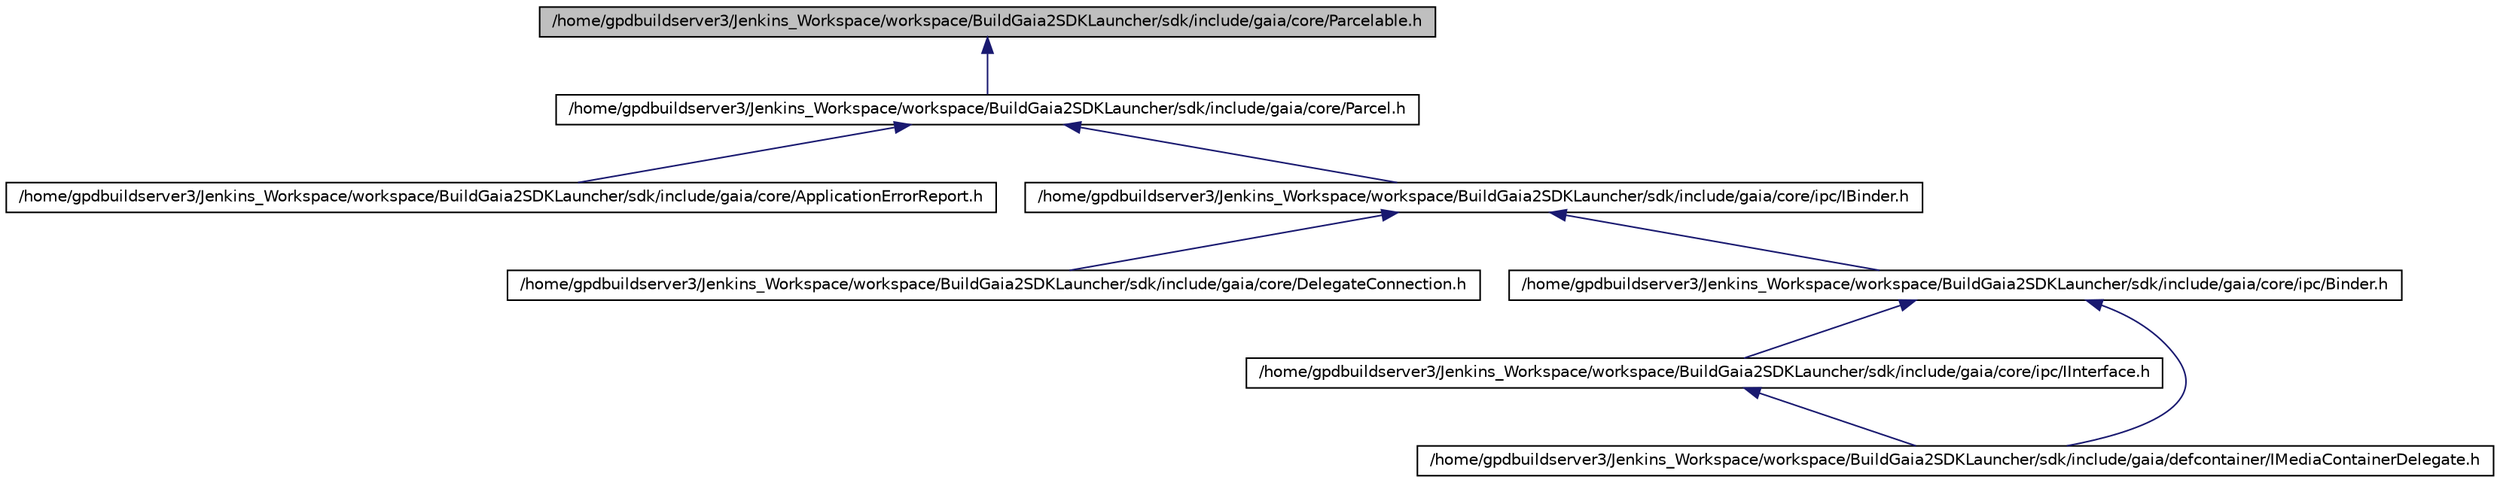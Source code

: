digraph G
{
  edge [fontname="Helvetica",fontsize="10",labelfontname="Helvetica",labelfontsize="10"];
  node [fontname="Helvetica",fontsize="10",shape=record];
  Node1 [label="/home/gpdbuildserver3/Jenkins_Workspace/workspace/BuildGaia2SDKLauncher/sdk/include/gaia/core/Parcelable.h",height=0.2,width=0.4,color="black", fillcolor="grey75", style="filled" fontcolor="black"];
  Node1 -> Node2 [dir=back,color="midnightblue",fontsize="10",style="solid",fontname="Helvetica"];
  Node2 [label="/home/gpdbuildserver3/Jenkins_Workspace/workspace/BuildGaia2SDKLauncher/sdk/include/gaia/core/Parcel.h",height=0.2,width=0.4,color="black", fillcolor="white", style="filled",URL="$df/d57/_parcel_8h.html"];
  Node2 -> Node3 [dir=back,color="midnightblue",fontsize="10",style="solid",fontname="Helvetica"];
  Node3 [label="/home/gpdbuildserver3/Jenkins_Workspace/workspace/BuildGaia2SDKLauncher/sdk/include/gaia/core/ApplicationErrorReport.h",height=0.2,width=0.4,color="black", fillcolor="white", style="filled",URL="$d2/de0/_application_error_report_8h.html"];
  Node2 -> Node4 [dir=back,color="midnightblue",fontsize="10",style="solid",fontname="Helvetica"];
  Node4 [label="/home/gpdbuildserver3/Jenkins_Workspace/workspace/BuildGaia2SDKLauncher/sdk/include/gaia/core/ipc/IBinder.h",height=0.2,width=0.4,color="black", fillcolor="white", style="filled",URL="$d1/dbb/_i_binder_8h.html"];
  Node4 -> Node5 [dir=back,color="midnightblue",fontsize="10",style="solid",fontname="Helvetica"];
  Node5 [label="/home/gpdbuildserver3/Jenkins_Workspace/workspace/BuildGaia2SDKLauncher/sdk/include/gaia/core/DelegateConnection.h",height=0.2,width=0.4,color="black", fillcolor="white", style="filled",URL="$de/dc3/_delegate_connection_8h.html"];
  Node4 -> Node6 [dir=back,color="midnightblue",fontsize="10",style="solid",fontname="Helvetica"];
  Node6 [label="/home/gpdbuildserver3/Jenkins_Workspace/workspace/BuildGaia2SDKLauncher/sdk/include/gaia/core/ipc/Binder.h",height=0.2,width=0.4,color="black", fillcolor="white", style="filled",URL="$da/de3/_binder_8h.html"];
  Node6 -> Node7 [dir=back,color="midnightblue",fontsize="10",style="solid",fontname="Helvetica"];
  Node7 [label="/home/gpdbuildserver3/Jenkins_Workspace/workspace/BuildGaia2SDKLauncher/sdk/include/gaia/core/ipc/IInterface.h",height=0.2,width=0.4,color="black", fillcolor="white", style="filled",URL="$da/d82/_i_interface_8h.html"];
  Node7 -> Node8 [dir=back,color="midnightblue",fontsize="10",style="solid",fontname="Helvetica"];
  Node8 [label="/home/gpdbuildserver3/Jenkins_Workspace/workspace/BuildGaia2SDKLauncher/sdk/include/gaia/defcontainer/IMediaContainerDelegate.h",height=0.2,width=0.4,color="black", fillcolor="white", style="filled",URL="$d6/d9e/_i_media_container_delegate_8h.html"];
  Node6 -> Node8 [dir=back,color="midnightblue",fontsize="10",style="solid",fontname="Helvetica"];
}
